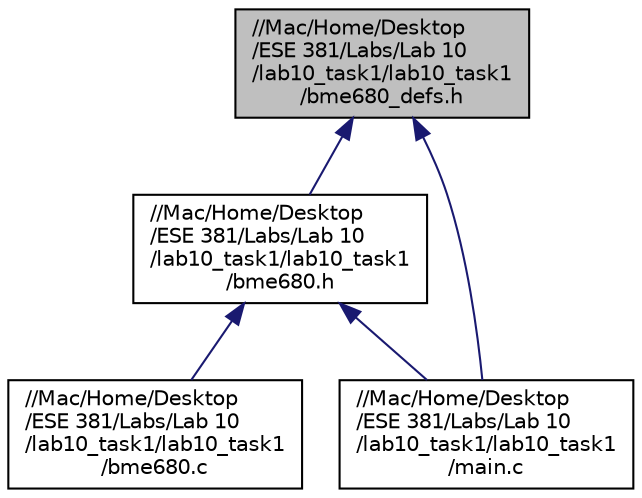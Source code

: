 digraph "//Mac/Home/Desktop/ESE 381/Labs/Lab 10/lab10_task1/lab10_task1/bme680_defs.h"
{
 // LATEX_PDF_SIZE
  edge [fontname="Helvetica",fontsize="10",labelfontname="Helvetica",labelfontsize="10"];
  node [fontname="Helvetica",fontsize="10",shape=record];
  Node1 [label="//Mac/Home/Desktop\l/ESE 381/Labs/Lab 10\l/lab10_task1/lab10_task1\l/bme680_defs.h",height=0.2,width=0.4,color="black", fillcolor="grey75", style="filled", fontcolor="black",tooltip="Sensor driver for BME680 sensor."];
  Node1 -> Node2 [dir="back",color="midnightblue",fontsize="10",style="solid",fontname="Helvetica"];
  Node2 [label="//Mac/Home/Desktop\l/ESE 381/Labs/Lab 10\l/lab10_task1/lab10_task1\l/bme680.h",height=0.2,width=0.4,color="black", fillcolor="white", style="filled",URL="$bme680_8h.html",tooltip="Sensor driver for BME680 sensor."];
  Node2 -> Node3 [dir="back",color="midnightblue",fontsize="10",style="solid",fontname="Helvetica"];
  Node3 [label="//Mac/Home/Desktop\l/ESE 381/Labs/Lab 10\l/lab10_task1/lab10_task1\l/bme680.c",height=0.2,width=0.4,color="black", fillcolor="white", style="filled",URL="$bme680_8c.html",tooltip="Sensor driver for BME680 sensor."];
  Node2 -> Node4 [dir="back",color="midnightblue",fontsize="10",style="solid",fontname="Helvetica"];
  Node4 [label="//Mac/Home/Desktop\l/ESE 381/Labs/Lab 10\l/lab10_task1/lab10_task1\l/main.c",height=0.2,width=0.4,color="black", fillcolor="white", style="filled",URL="$main_8c.html",tooltip=" "];
  Node1 -> Node4 [dir="back",color="midnightblue",fontsize="10",style="solid",fontname="Helvetica"];
}
